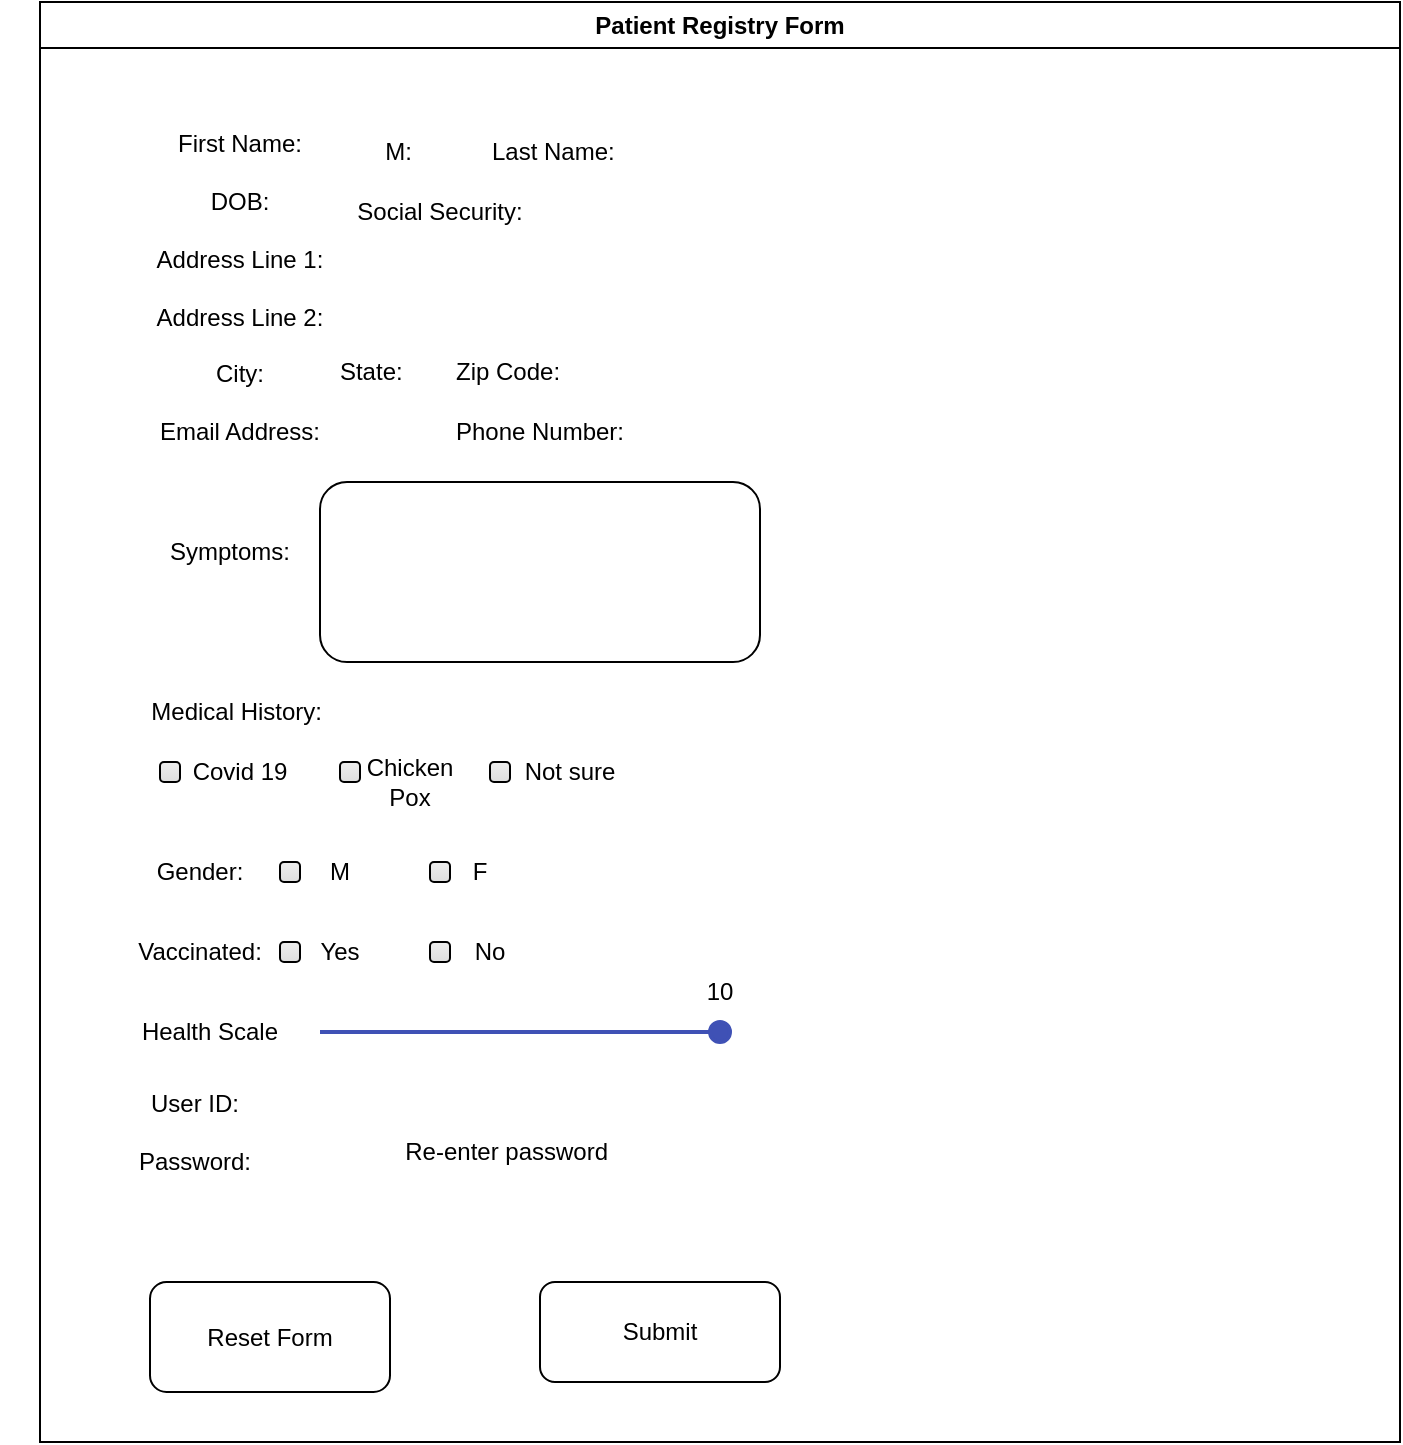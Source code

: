<mxfile version="26.0.11">
  <diagram name="Page-1" id="ffvrd7MuEuTcJ5k-gqU2">
    <mxGraphModel dx="783" dy="5080" grid="1" gridSize="10" guides="1" tooltips="1" connect="1" arrows="1" fold="1" page="1" pageScale="1" pageWidth="850" pageHeight="1100" math="0" shadow="0">
      <root>
        <mxCell id="0" />
        <mxCell id="1" parent="0" />
        <mxCell id="ANNRg-rFrCsw3sl3Zg_w-22" value="Patient Registry Form" style="swimlane;whiteSpace=wrap;html=1;startSize=23;" vertex="1" parent="1">
          <mxGeometry x="20" y="-3890" width="680" height="720" as="geometry" />
        </mxCell>
        <mxCell id="ANNRg-rFrCsw3sl3Zg_w-23" value="&lt;div&gt;&lt;br&gt;&lt;/div&gt;First Name:&lt;div&gt;&lt;br&gt;&lt;div&gt;DOB:&lt;/div&gt;&lt;div&gt;&lt;br&gt;&lt;/div&gt;&lt;div&gt;Address Line 1:&lt;/div&gt;&lt;div&gt;&lt;br&gt;&lt;/div&gt;&lt;div&gt;Address Line 2:&lt;/div&gt;&lt;div&gt;&lt;br&gt;&lt;/div&gt;&lt;div&gt;City:&lt;/div&gt;&lt;div&gt;&lt;br&gt;&lt;/div&gt;&lt;div&gt;Email Address:&lt;/div&gt;&lt;div&gt;&lt;br&gt;&lt;/div&gt;&lt;div&gt;&lt;br&gt;&lt;/div&gt;&lt;/div&gt;" style="text;html=1;align=center;verticalAlign=middle;whiteSpace=wrap;rounded=0;" vertex="1" parent="ANNRg-rFrCsw3sl3Zg_w-22">
          <mxGeometry x="-20" y="40" width="240" height="220" as="geometry" />
        </mxCell>
        <mxCell id="ANNRg-rFrCsw3sl3Zg_w-27" value="&amp;nbsp; &amp;nbsp;M: &amp;nbsp; &amp;nbsp; &amp;nbsp; &amp;nbsp; &amp;nbsp; &amp;nbsp;Last Name:" style="text;html=1;align=center;verticalAlign=middle;whiteSpace=wrap;rounded=0;" vertex="1" parent="ANNRg-rFrCsw3sl3Zg_w-22">
          <mxGeometry x="150" y="70" width="150" height="10" as="geometry" />
        </mxCell>
        <mxCell id="ANNRg-rFrCsw3sl3Zg_w-28" value="Symptoms:" style="text;html=1;align=center;verticalAlign=middle;whiteSpace=wrap;rounded=0;" vertex="1" parent="ANNRg-rFrCsw3sl3Zg_w-22">
          <mxGeometry x="65" y="260" width="60" height="30" as="geometry" />
        </mxCell>
        <mxCell id="ANNRg-rFrCsw3sl3Zg_w-32" style="edgeStyle=orthogonalEdgeStyle;rounded=0;orthogonalLoop=1;jettySize=auto;html=1;exitX=0.5;exitY=1;exitDx=0;exitDy=0;" edge="1" parent="ANNRg-rFrCsw3sl3Zg_w-22" source="ANNRg-rFrCsw3sl3Zg_w-30">
          <mxGeometry relative="1" as="geometry">
            <mxPoint x="250" y="320" as="targetPoint" />
          </mxGeometry>
        </mxCell>
        <mxCell id="ANNRg-rFrCsw3sl3Zg_w-30" value="" style="rounded=1;whiteSpace=wrap;html=1;" vertex="1" parent="ANNRg-rFrCsw3sl3Zg_w-22">
          <mxGeometry x="140" y="240" width="220" height="90" as="geometry" />
        </mxCell>
        <mxCell id="ANNRg-rFrCsw3sl3Zg_w-31" value="Medical History:&amp;nbsp;" style="text;html=1;align=center;verticalAlign=middle;whiteSpace=wrap;rounded=0;" vertex="1" parent="ANNRg-rFrCsw3sl3Zg_w-22">
          <mxGeometry x="50" y="340" width="100" height="30" as="geometry" />
        </mxCell>
        <mxCell id="ANNRg-rFrCsw3sl3Zg_w-33" value="Social Security:" style="text;html=1;align=center;verticalAlign=middle;whiteSpace=wrap;rounded=0;" vertex="1" parent="ANNRg-rFrCsw3sl3Zg_w-22">
          <mxGeometry x="150" y="90" width="100" height="30" as="geometry" />
        </mxCell>
        <mxCell id="ANNRg-rFrCsw3sl3Zg_w-34" value="&amp;nbsp; &amp;nbsp;State: &amp;nbsp; &amp;nbsp; &amp;nbsp; &amp;nbsp;Zip Code:" style="text;html=1;align=center;verticalAlign=middle;whiteSpace=wrap;rounded=0;" vertex="1" parent="ANNRg-rFrCsw3sl3Zg_w-22">
          <mxGeometry x="130" y="170" width="140" height="30" as="geometry" />
        </mxCell>
        <mxCell id="ANNRg-rFrCsw3sl3Zg_w-35" value="Phone Number:" style="text;html=1;align=center;verticalAlign=middle;whiteSpace=wrap;rounded=0;" vertex="1" parent="ANNRg-rFrCsw3sl3Zg_w-22">
          <mxGeometry x="205" y="200" width="90" height="30" as="geometry" />
        </mxCell>
        <mxCell id="ANNRg-rFrCsw3sl3Zg_w-39" value="Covid 19" style="text;html=1;align=center;verticalAlign=middle;whiteSpace=wrap;rounded=0;" vertex="1" parent="ANNRg-rFrCsw3sl3Zg_w-22">
          <mxGeometry x="70" y="370" width="60" height="30" as="geometry" />
        </mxCell>
        <mxCell id="ANNRg-rFrCsw3sl3Zg_w-38" value="Chicken Pox" style="text;html=1;align=center;verticalAlign=middle;whiteSpace=wrap;rounded=0;" vertex="1" parent="ANNRg-rFrCsw3sl3Zg_w-22">
          <mxGeometry x="160" y="370" width="50" height="40" as="geometry" />
        </mxCell>
        <mxCell id="ANNRg-rFrCsw3sl3Zg_w-40" value="Not sure" style="text;html=1;align=center;verticalAlign=middle;whiteSpace=wrap;rounded=0;" vertex="1" parent="ANNRg-rFrCsw3sl3Zg_w-22">
          <mxGeometry x="235" y="360" width="60" height="50" as="geometry" />
        </mxCell>
        <mxCell id="ANNRg-rFrCsw3sl3Zg_w-49" value="" style="html=1;shadow=0;dashed=0;shape=mxgraph.bootstrap.checkbox2;labelPosition=right;verticalLabelPosition=middle;align=left;verticalAlign=middle;gradientColor=#DEDEDE;fillColor=#EDEDED;checked=0;spacing=5;checkedFill=#0085FC;checkedStroke=#ffffff;sketch=0;" vertex="1" parent="ANNRg-rFrCsw3sl3Zg_w-22">
          <mxGeometry x="60" y="380" width="10" height="10" as="geometry" />
        </mxCell>
        <mxCell id="ANNRg-rFrCsw3sl3Zg_w-51" value="" style="html=1;shadow=0;dashed=0;shape=mxgraph.bootstrap.checkbox2;labelPosition=right;verticalLabelPosition=middle;align=left;verticalAlign=middle;gradientColor=#DEDEDE;fillColor=#EDEDED;checked=0;spacing=5;checkedFill=#0085FC;checkedStroke=#ffffff;sketch=0;" vertex="1" parent="ANNRg-rFrCsw3sl3Zg_w-22">
          <mxGeometry x="150" y="380" width="10" height="10" as="geometry" />
        </mxCell>
        <mxCell id="ANNRg-rFrCsw3sl3Zg_w-52" value="" style="html=1;shadow=0;dashed=0;shape=mxgraph.bootstrap.checkbox2;labelPosition=right;verticalLabelPosition=middle;align=left;verticalAlign=middle;gradientColor=#DEDEDE;fillColor=#EDEDED;checked=0;spacing=5;checkedFill=#0085FC;checkedStroke=#ffffff;sketch=0;" vertex="1" parent="ANNRg-rFrCsw3sl3Zg_w-22">
          <mxGeometry x="225" y="380" width="10" height="10" as="geometry" />
        </mxCell>
        <mxCell id="ANNRg-rFrCsw3sl3Zg_w-53" value="Gender:" style="text;html=1;align=center;verticalAlign=middle;whiteSpace=wrap;rounded=0;" vertex="1" parent="ANNRg-rFrCsw3sl3Zg_w-22">
          <mxGeometry x="50" y="420" width="60" height="30" as="geometry" />
        </mxCell>
        <mxCell id="ANNRg-rFrCsw3sl3Zg_w-54" value="M" style="text;html=1;align=center;verticalAlign=middle;whiteSpace=wrap;rounded=0;" vertex="1" parent="ANNRg-rFrCsw3sl3Zg_w-22">
          <mxGeometry x="120" y="420" width="60" height="30" as="geometry" />
        </mxCell>
        <mxCell id="ANNRg-rFrCsw3sl3Zg_w-55" value="F" style="text;html=1;align=center;verticalAlign=middle;whiteSpace=wrap;rounded=0;" vertex="1" parent="ANNRg-rFrCsw3sl3Zg_w-22">
          <mxGeometry x="190" y="420" width="60" height="30" as="geometry" />
        </mxCell>
        <mxCell id="ANNRg-rFrCsw3sl3Zg_w-58" value="" style="html=1;shadow=0;dashed=0;shape=mxgraph.bootstrap.checkbox2;labelPosition=right;verticalLabelPosition=middle;align=left;verticalAlign=middle;gradientColor=#DEDEDE;fillColor=#EDEDED;checked=0;spacing=5;checkedFill=#0085FC;checkedStroke=#ffffff;sketch=0;" vertex="1" parent="ANNRg-rFrCsw3sl3Zg_w-22">
          <mxGeometry x="195" y="430" width="10" height="10" as="geometry" />
        </mxCell>
        <mxCell id="ANNRg-rFrCsw3sl3Zg_w-57" value="" style="html=1;shadow=0;dashed=0;shape=mxgraph.bootstrap.checkbox2;labelPosition=right;verticalLabelPosition=middle;align=left;verticalAlign=middle;gradientColor=#DEDEDE;fillColor=#EDEDED;checked=0;spacing=5;checkedFill=#0085FC;checkedStroke=#ffffff;sketch=0;" vertex="1" parent="ANNRg-rFrCsw3sl3Zg_w-22">
          <mxGeometry x="120" y="430" width="10" height="10" as="geometry" />
        </mxCell>
        <mxCell id="ANNRg-rFrCsw3sl3Zg_w-60" value="Vaccinated:" style="text;html=1;align=center;verticalAlign=middle;whiteSpace=wrap;rounded=0;" vertex="1" parent="ANNRg-rFrCsw3sl3Zg_w-22">
          <mxGeometry x="50" y="460" width="60" height="30" as="geometry" />
        </mxCell>
        <mxCell id="ANNRg-rFrCsw3sl3Zg_w-109" value="Yes" style="text;html=1;align=center;verticalAlign=middle;whiteSpace=wrap;rounded=0;" vertex="1" parent="ANNRg-rFrCsw3sl3Zg_w-22">
          <mxGeometry x="125" y="465" width="50" height="20" as="geometry" />
        </mxCell>
        <mxCell id="ANNRg-rFrCsw3sl3Zg_w-110" value="No" style="text;html=1;align=center;verticalAlign=middle;whiteSpace=wrap;rounded=0;" vertex="1" parent="ANNRg-rFrCsw3sl3Zg_w-22">
          <mxGeometry x="200" y="465" width="50" height="20" as="geometry" />
        </mxCell>
        <mxCell id="ANNRg-rFrCsw3sl3Zg_w-111" value="" style="html=1;shadow=0;dashed=0;shape=mxgraph.bootstrap.checkbox2;labelPosition=right;verticalLabelPosition=middle;align=left;verticalAlign=middle;gradientColor=#DEDEDE;fillColor=#EDEDED;checked=0;spacing=5;checkedFill=#0085FC;checkedStroke=#ffffff;sketch=0;" vertex="1" parent="ANNRg-rFrCsw3sl3Zg_w-22">
          <mxGeometry x="120" y="470" width="10" height="10" as="geometry" />
        </mxCell>
        <mxCell id="ANNRg-rFrCsw3sl3Zg_w-112" value="" style="html=1;shadow=0;dashed=0;shape=mxgraph.bootstrap.checkbox2;labelPosition=right;verticalLabelPosition=middle;align=left;verticalAlign=middle;gradientColor=#DEDEDE;fillColor=#EDEDED;checked=0;spacing=5;checkedFill=#0085FC;checkedStroke=#ffffff;sketch=0;" vertex="1" parent="ANNRg-rFrCsw3sl3Zg_w-22">
          <mxGeometry x="195" y="470" width="10" height="10" as="geometry" />
        </mxCell>
        <mxCell id="ANNRg-rFrCsw3sl3Zg_w-114" value="Health Scale" style="text;html=1;align=center;verticalAlign=middle;whiteSpace=wrap;rounded=0;" vertex="1" parent="ANNRg-rFrCsw3sl3Zg_w-22">
          <mxGeometry x="45" y="500" width="80" height="30" as="geometry" />
        </mxCell>
        <mxCell id="ANNRg-rFrCsw3sl3Zg_w-115" value="" style="dashed=0;verticalLabelPosition=bottom;verticalAlign=top;align=center;shape=mxgraph.gmdl.slider2;barPos=100;strokeColor=#3F51B5;opacity=100;strokeWidth=2;fillColor=#3F51B5;handleSize=10;shadow=0;html=1;" vertex="1" parent="ANNRg-rFrCsw3sl3Zg_w-22">
          <mxGeometry x="140" y="510" width="200" height="10" as="geometry" />
        </mxCell>
        <mxCell id="ANNRg-rFrCsw3sl3Zg_w-116" value="10" style="text;html=1;align=center;verticalAlign=middle;whiteSpace=wrap;rounded=0;" vertex="1" parent="ANNRg-rFrCsw3sl3Zg_w-22">
          <mxGeometry x="320" y="490" width="40" height="10" as="geometry" />
        </mxCell>
        <mxCell id="ANNRg-rFrCsw3sl3Zg_w-119" value="User ID:&lt;div&gt;&lt;br&gt;&lt;/div&gt;&lt;div&gt;Password:&lt;/div&gt;" style="text;html=1;align=center;verticalAlign=middle;whiteSpace=wrap;rounded=0;" vertex="1" parent="ANNRg-rFrCsw3sl3Zg_w-22">
          <mxGeometry x="45" y="550" width="65" height="30" as="geometry" />
        </mxCell>
        <mxCell id="ANNRg-rFrCsw3sl3Zg_w-121" value="Re-enter password&amp;nbsp;" style="text;html=1;align=center;verticalAlign=middle;whiteSpace=wrap;rounded=0;" vertex="1" parent="ANNRg-rFrCsw3sl3Zg_w-22">
          <mxGeometry x="180" y="560" width="110" height="30" as="geometry" />
        </mxCell>
        <mxCell id="ANNRg-rFrCsw3sl3Zg_w-123" value="Submit" style="rounded=1;whiteSpace=wrap;html=1;" vertex="1" parent="ANNRg-rFrCsw3sl3Zg_w-22">
          <mxGeometry x="250" y="640" width="120" height="50" as="geometry" />
        </mxCell>
        <mxCell id="ANNRg-rFrCsw3sl3Zg_w-124" value="Reset Form" style="rounded=1;whiteSpace=wrap;html=1;" vertex="1" parent="ANNRg-rFrCsw3sl3Zg_w-22">
          <mxGeometry x="55" y="640" width="120" height="55" as="geometry" />
        </mxCell>
      </root>
    </mxGraphModel>
  </diagram>
</mxfile>
